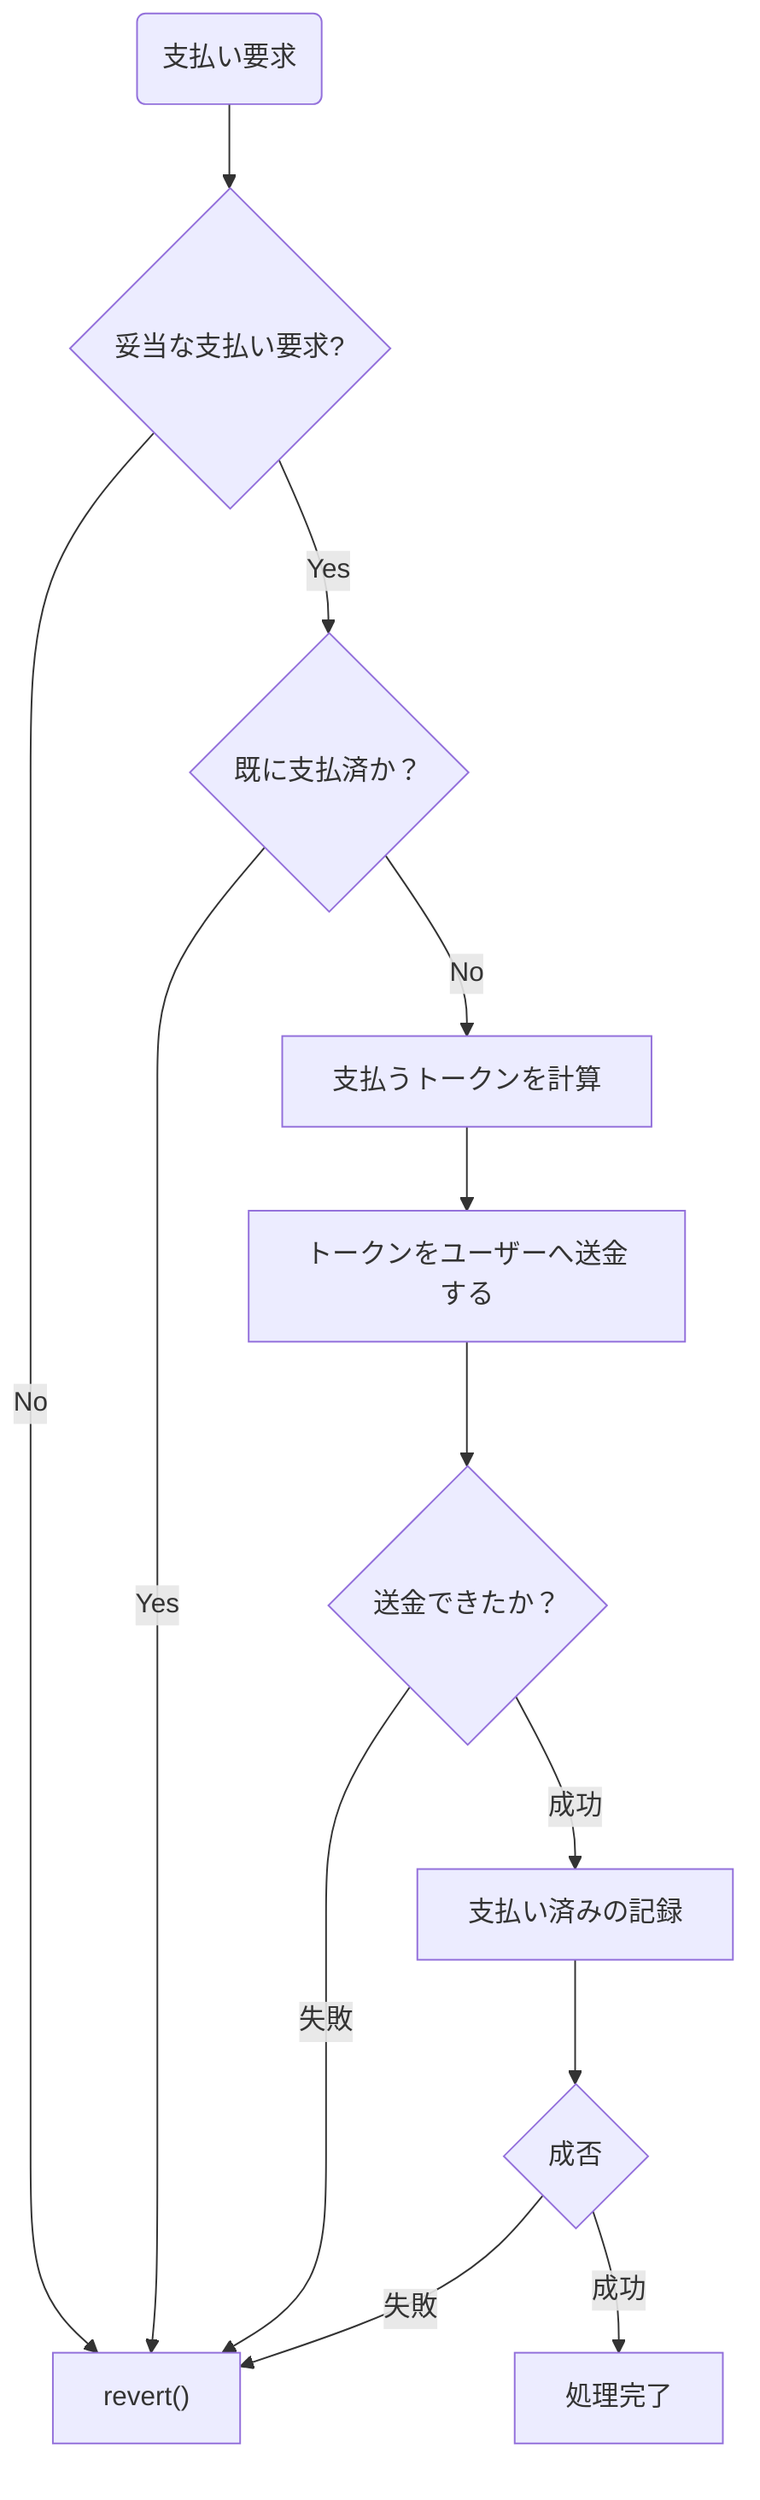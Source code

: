 graph TD
start(支払い要求)
start --> 要求チェック{妥当な支払い要求?}
要求チェック -->|No| revert["revert()"]
要求チェック -->|Yes| 支払い済みチェック{"既に支払済か？"}

支払い済みチェック -->|Yes| revert
支払い済みチェック -->|No| 換算[支払うトークンを計算]

換算 --> 送金[トークンをユーザーへ送金する]
送金 --> 送金成否{"送金できたか？"}

送金成否 -->|失敗| revert
送金成否 -->|成功| 支払記録[支払い済みの記録]

支払記録 --> 記録成否{成否}

記録成否 -->|失敗| revert
記録成否 -->|成功| finish[処理完了]